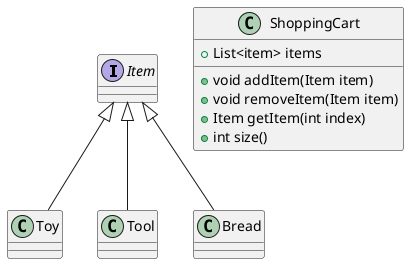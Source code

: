 @startuml
interface Item 

Item <|-- Toy
Item <|-- Tool
Item <|-- Bread

class ShoppingCart{
    +List<item> items
    +void addItem(Item item)
    +void removeItem(Item item)
    +Item getItem(int index)
    +int size()
}

@enduml